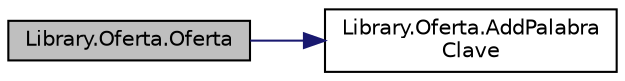 digraph "Library.Oferta.Oferta"
{
 // INTERACTIVE_SVG=YES
 // LATEX_PDF_SIZE
  edge [fontname="Helvetica",fontsize="10",labelfontname="Helvetica",labelfontsize="10"];
  node [fontname="Helvetica",fontsize="10",shape=record];
  rankdir="LR";
  Node1 [label="Library.Oferta.Oferta",height=0.2,width=0.4,color="black", fillcolor="grey75", style="filled", fontcolor="black",tooltip="Inicializa una nueva instancia de la clase Oferta."];
  Node1 -> Node2 [color="midnightblue",fontsize="10",style="solid",fontname="Helvetica"];
  Node2 [label="Library.Oferta.AddPalabra\lClave",height=0.2,width=0.4,color="black", fillcolor="white", style="filled",URL="$classLibrary_1_1Oferta.html#aee67771c072834e721dc7b4a3fe0a710",tooltip="Añade palabras clave a la lista."];
}
